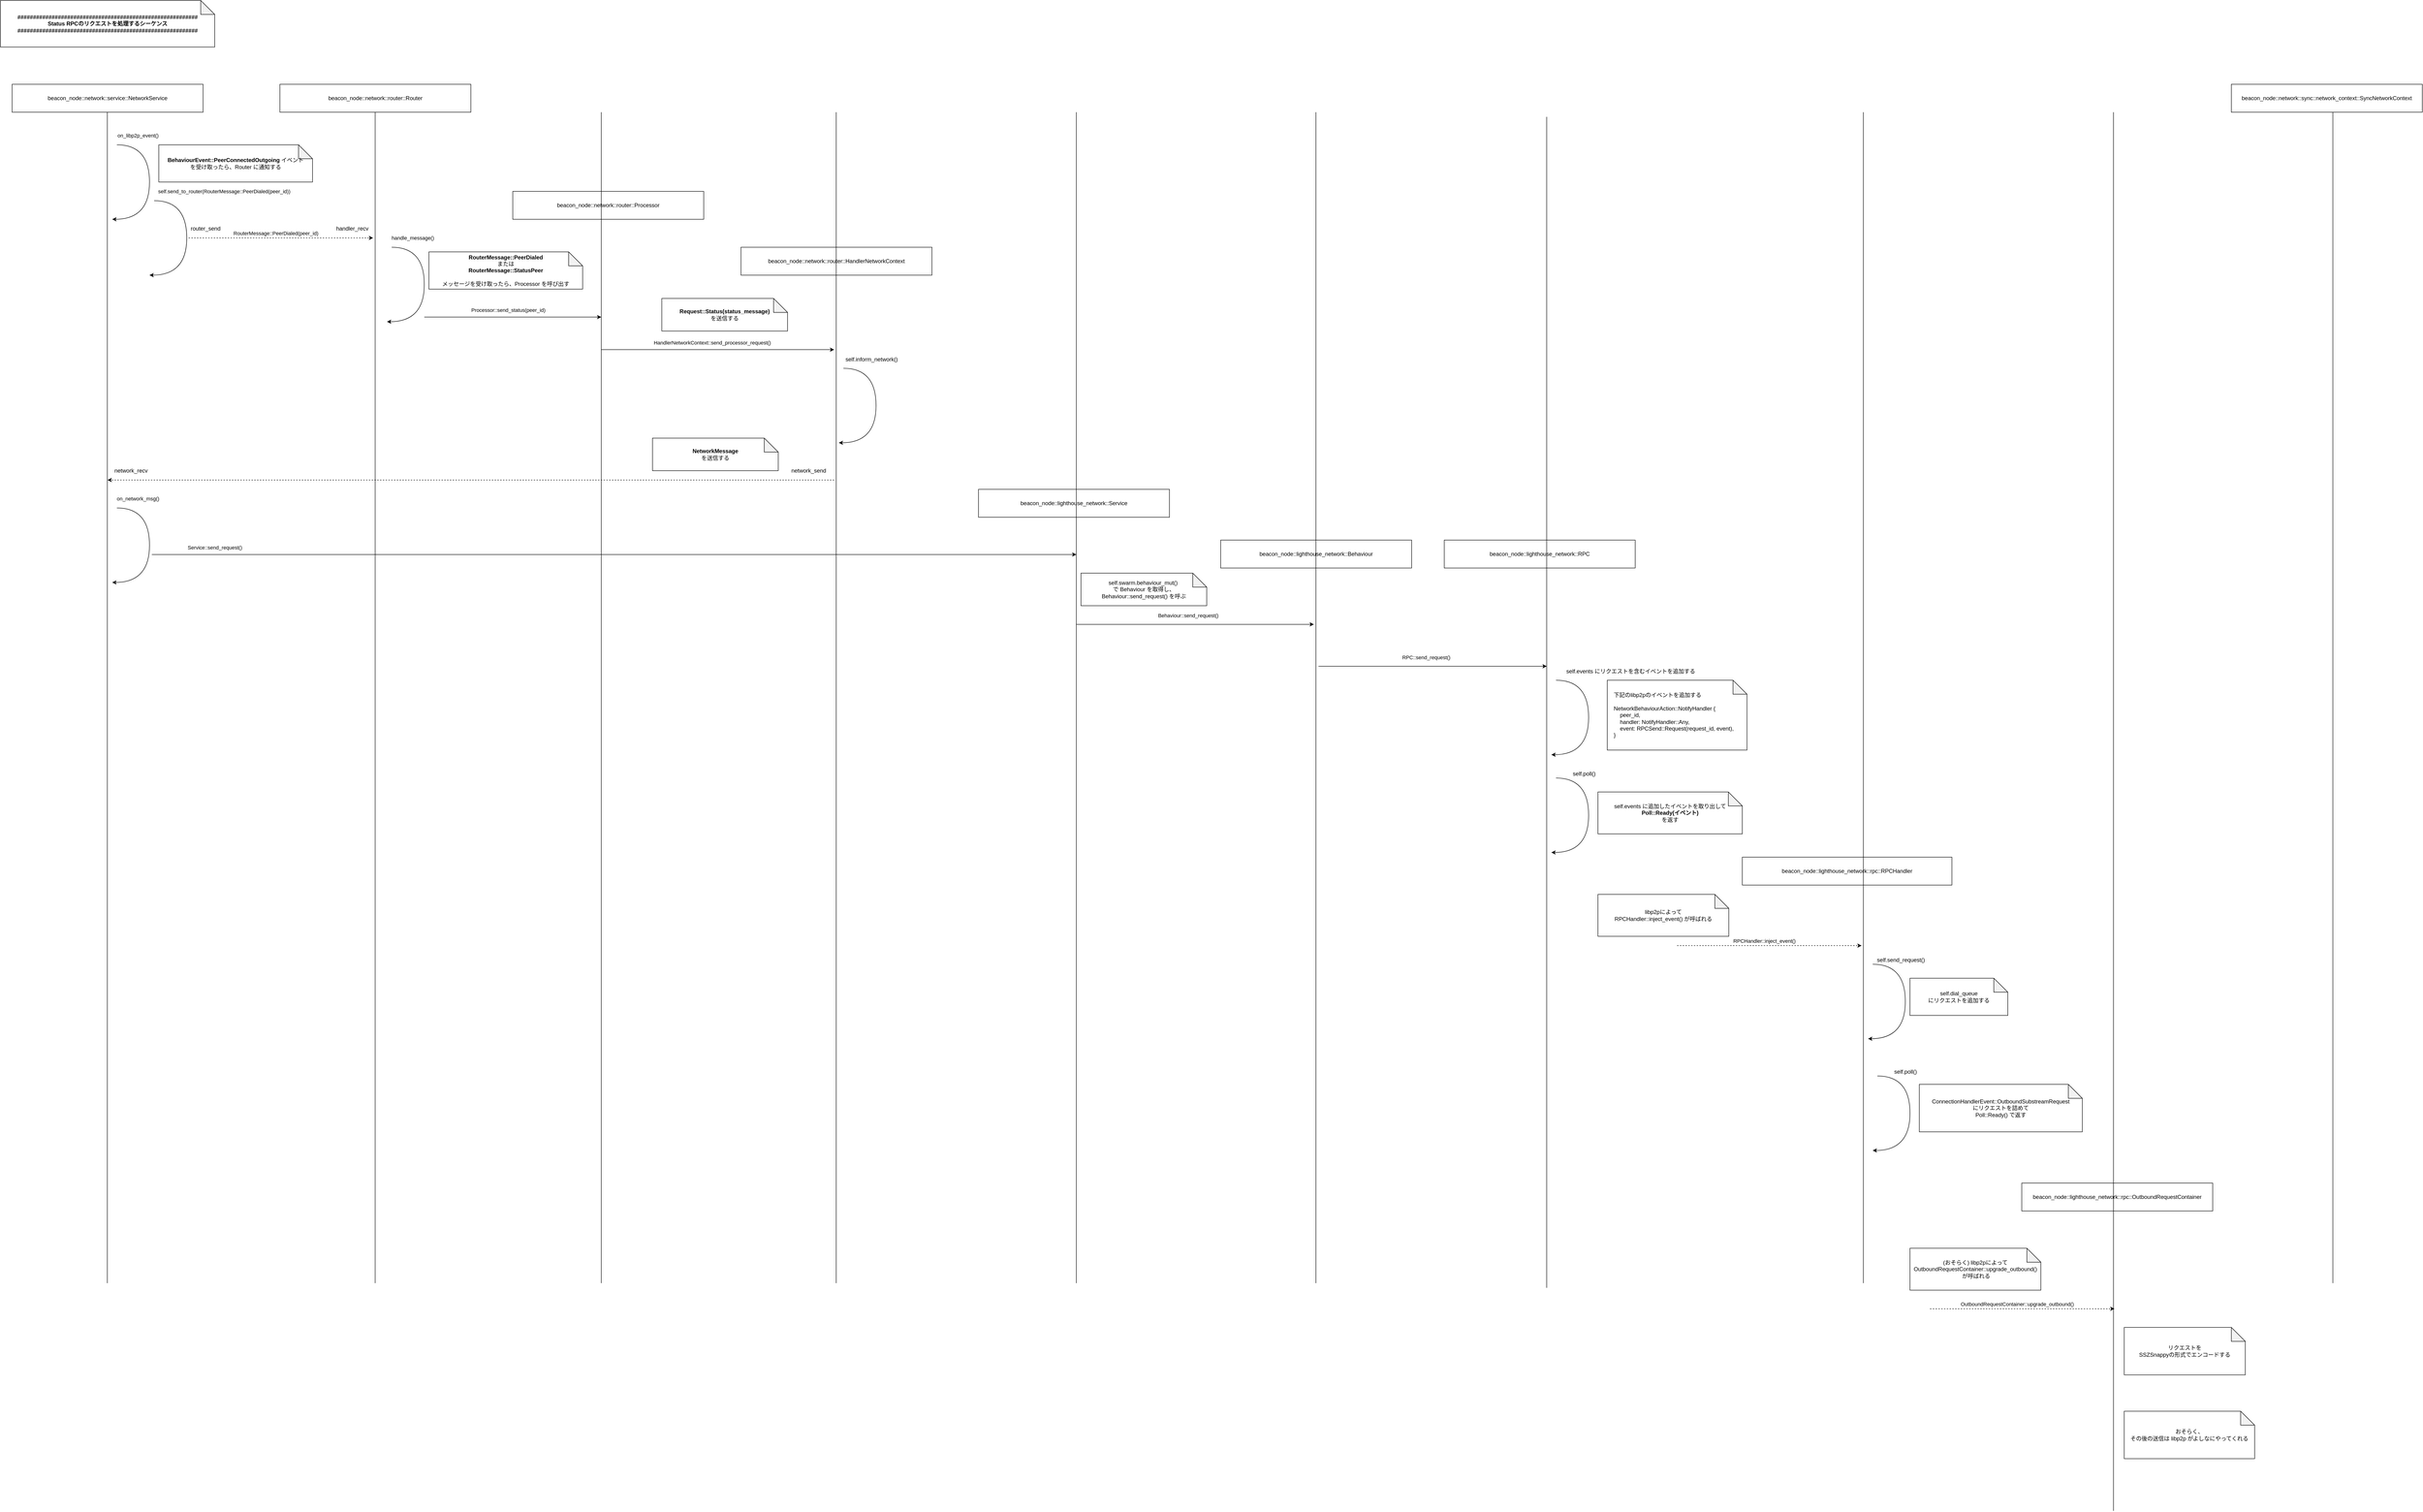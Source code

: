 <mxfile>
    <diagram id="WmQeqPcZGVHwFXoyWa7D" name="Page-1">
        <mxGraphModel dx="961" dy="877" grid="1" gridSize="10" guides="1" tooltips="1" connect="1" arrows="1" fold="1" page="1" pageScale="1" pageWidth="827" pageHeight="1169" background="none" math="0" shadow="0">
            <root>
                <mxCell id="0"/>
                <mxCell id="1" parent="0"/>
                <mxCell id="2" value="##########################################################&lt;br&gt;Status RPCのリクエストを処理するシーケンス&lt;br&gt;##########################################################" style="shape=note;whiteSpace=wrap;html=1;backgroundOutline=1;darkOpacity=0.05;fontStyle=1" parent="1" vertex="1">
                    <mxGeometry x="10" y="10" width="460" height="100" as="geometry"/>
                </mxCell>
                <mxCell id="3" value="beacon_node::network::router::Router" style="rounded=0;whiteSpace=wrap;html=1;" parent="1" vertex="1">
                    <mxGeometry x="610" y="190" width="410" height="60" as="geometry"/>
                </mxCell>
                <mxCell id="6" value="" style="endArrow=none;html=1;" parent="1" edge="1">
                    <mxGeometry width="50" height="50" relative="1" as="geometry">
                        <mxPoint x="814.5" y="2765" as="sourcePoint"/>
                        <mxPoint x="814.5" y="250" as="targetPoint"/>
                    </mxGeometry>
                </mxCell>
                <mxCell id="10" value="beacon_node::network::router::Processor" style="rounded=0;whiteSpace=wrap;html=1;" parent="1" vertex="1">
                    <mxGeometry x="1110" y="420" width="410" height="60" as="geometry"/>
                </mxCell>
                <mxCell id="11" value="" style="endArrow=none;html=1;" parent="1" edge="1">
                    <mxGeometry width="50" height="50" relative="1" as="geometry">
                        <mxPoint x="1300" y="2765" as="sourcePoint"/>
                        <mxPoint x="1300" y="250" as="targetPoint"/>
                    </mxGeometry>
                </mxCell>
                <mxCell id="15" value="beacon_node::network::router::HandlerNetworkContext" style="rounded=0;whiteSpace=wrap;html=1;" parent="1" vertex="1">
                    <mxGeometry x="1600" y="540" width="410" height="60" as="geometry"/>
                </mxCell>
                <mxCell id="16" value="" style="endArrow=none;html=1;" parent="1" edge="1">
                    <mxGeometry width="50" height="50" relative="1" as="geometry">
                        <mxPoint x="1804.47" y="2765" as="sourcePoint"/>
                        <mxPoint x="1804.47" y="250" as="targetPoint"/>
                    </mxGeometry>
                </mxCell>
                <mxCell id="24" value="beacon_node::lighthouse_network::Service" style="rounded=0;whiteSpace=wrap;html=1;" parent="1" vertex="1">
                    <mxGeometry x="2110" y="1060" width="410" height="60" as="geometry"/>
                </mxCell>
                <mxCell id="29" value="" style="curved=1;endArrow=classic;html=1;" parent="1" edge="1">
                    <mxGeometry width="50" height="50" relative="1" as="geometry">
                        <mxPoint x="1820" y="800" as="sourcePoint"/>
                        <mxPoint x="1810" y="960" as="targetPoint"/>
                        <Array as="points">
                            <mxPoint x="1890" y="800"/>
                            <mxPoint x="1890" y="960"/>
                        </Array>
                    </mxGeometry>
                </mxCell>
                <mxCell id="30" value="&lt;span style=&quot;font-size: 12px&quot;&gt;self.inform_network&lt;/span&gt;&lt;span style=&quot;font-size: 12px&quot;&gt;()&lt;/span&gt;" style="edgeLabel;html=1;align=center;verticalAlign=middle;resizable=0;points=[];" parent="29" vertex="1" connectable="0">
                    <mxGeometry x="0.073" relative="1" as="geometry">
                        <mxPoint x="-10" y="-116" as="offset"/>
                    </mxGeometry>
                </mxCell>
                <mxCell id="35" value="beacon_node::lighthouse_network::Behaviour" style="rounded=0;whiteSpace=wrap;html=1;" parent="1" vertex="1">
                    <mxGeometry x="2630" y="1169" width="410" height="60" as="geometry"/>
                </mxCell>
                <mxCell id="36" value="" style="endArrow=classic;html=1;dashed=1;" parent="1" edge="1">
                    <mxGeometry width="50" height="50" relative="1" as="geometry">
                        <mxPoint x="1800" y="1040" as="sourcePoint"/>
                        <mxPoint x="240" y="1040" as="targetPoint"/>
                    </mxGeometry>
                </mxCell>
                <mxCell id="39" value="" style="endArrow=none;html=1;" parent="1" edge="1">
                    <mxGeometry width="50" height="50" relative="1" as="geometry">
                        <mxPoint x="2834.47" y="2765" as="sourcePoint"/>
                        <mxPoint x="2834.47" y="250" as="targetPoint"/>
                    </mxGeometry>
                </mxCell>
                <mxCell id="47" value="" style="endArrow=classic;html=1;exitX=1;exitY=0.5;exitDx=0;exitDy=0;" parent="1" edge="1">
                    <mxGeometry width="50" height="50" relative="1" as="geometry">
                        <mxPoint x="2320.0" y="1350" as="sourcePoint"/>
                        <mxPoint x="2830" y="1350.05" as="targetPoint"/>
                    </mxGeometry>
                </mxCell>
                <mxCell id="122" value="Behaviour::send_request()" style="edgeLabel;html=1;align=center;verticalAlign=middle;resizable=0;points=[];" vertex="1" connectable="0" parent="47">
                    <mxGeometry x="-0.143" y="-1" relative="1" as="geometry">
                        <mxPoint x="21" y="-20" as="offset"/>
                    </mxGeometry>
                </mxCell>
                <mxCell id="48" value="beacon_node::lighthouse_network::RPC" style="rounded=0;whiteSpace=wrap;html=1;" parent="1" vertex="1">
                    <mxGeometry x="3110" y="1169" width="410" height="60" as="geometry"/>
                </mxCell>
                <mxCell id="49" value="" style="endArrow=none;html=1;" parent="1" edge="1">
                    <mxGeometry width="50" height="50" relative="1" as="geometry">
                        <mxPoint x="3330" y="2775" as="sourcePoint"/>
                        <mxPoint x="3330" y="260" as="targetPoint"/>
                    </mxGeometry>
                </mxCell>
                <mxCell id="52" value="beacon_node::lighthouse_network::rpc::RPCHandler" style="rounded=0;whiteSpace=wrap;html=1;" parent="1" vertex="1">
                    <mxGeometry x="3750" y="1850" width="450" height="60" as="geometry"/>
                </mxCell>
                <mxCell id="55" value="" style="endArrow=none;html=1;" parent="1" edge="1">
                    <mxGeometry width="50" height="50" relative="1" as="geometry">
                        <mxPoint x="4010" y="2765" as="sourcePoint"/>
                        <mxPoint x="4010" y="250" as="targetPoint"/>
                    </mxGeometry>
                </mxCell>
                <mxCell id="67" value="beacon_node::lighthouse_network::rpc::OutboundRequestContainer" style="rounded=0;whiteSpace=wrap;html=1;" parent="1" vertex="1">
                    <mxGeometry x="4350" y="2550" width="410" height="60" as="geometry"/>
                </mxCell>
                <mxCell id="70" value="" style="endArrow=none;html=1;" parent="1" edge="1">
                    <mxGeometry width="50" height="50" relative="1" as="geometry">
                        <mxPoint x="4547" y="3254" as="sourcePoint"/>
                        <mxPoint x="4547" y="250" as="targetPoint"/>
                    </mxGeometry>
                </mxCell>
                <mxCell id="75" value="beacon_node::network::sync::network_context::SyncNetworkContext" style="rounded=0;whiteSpace=wrap;html=1;" parent="1" vertex="1">
                    <mxGeometry x="4800" y="190" width="410" height="60" as="geometry"/>
                </mxCell>
                <mxCell id="76" value="" style="endArrow=none;html=1;" parent="1" edge="1">
                    <mxGeometry width="50" height="50" relative="1" as="geometry">
                        <mxPoint x="5018" y="2765" as="sourcePoint"/>
                        <mxPoint x="5018" y="250" as="targetPoint"/>
                    </mxGeometry>
                </mxCell>
                <mxCell id="82" value="beacon_node::network::service::NetworkService" style="rounded=0;whiteSpace=wrap;html=1;" vertex="1" parent="1">
                    <mxGeometry x="35" y="190" width="410" height="60" as="geometry"/>
                </mxCell>
                <mxCell id="83" value="" style="endArrow=none;html=1;" edge="1" parent="1">
                    <mxGeometry width="50" height="50" relative="1" as="geometry">
                        <mxPoint x="239.5" y="2765" as="sourcePoint"/>
                        <mxPoint x="239.5" y="250" as="targetPoint"/>
                    </mxGeometry>
                </mxCell>
                <mxCell id="85" value="" style="curved=1;endArrow=classic;html=1;" edge="1" parent="1">
                    <mxGeometry width="50" height="50" relative="1" as="geometry">
                        <mxPoint x="260" y="320" as="sourcePoint"/>
                        <mxPoint x="250" y="480" as="targetPoint"/>
                        <Array as="points">
                            <mxPoint x="330" y="320"/>
                            <mxPoint x="330" y="480"/>
                        </Array>
                    </mxGeometry>
                </mxCell>
                <mxCell id="86" value="&lt;span style=&quot;color: rgba(0 , 0 , 0 , 0) ; font-family: monospace ; font-size: 0px&quot;&gt;%3CmxGraphModel%3E%3Croot%3E%3CmxCell%20id%3D%220%22%2F%3E%3CmxCell%20id%3D%221%22%20parent%3D%220%22%2F%3E%3CmxCell%20id%3D%222%22%20value%3D%22%22%20style%3D%22curved%3D1%3BendArrow%3Dclassic%3Bhtml%3D1%3B%22%20edge%3D%221%22%20parent%3D%221%22%3E%3CmxGeometry%20width%3D%2250%22%20height%3D%2250%22%20relative%3D%221%22%20as%3D%22geometry%22%3E%3CmxPoint%20x%3D%22740%22%20y%3D%22340%22%20as%3D%22sourcePoint%22%2F%3E%3CmxPoint%20x%3D%22730%22%20y%3D%22500%22%20as%3D%22targetPoint%22%2F%3E%3CArray%20as%3D%22points%22%3E%3CmxPoint%20x%3D%22810%22%20y%3D%22340%22%2F%3E%3CmxPoint%20x%3D%22810%22%20y%3D%22500%22%2F%3E%3C%2FArray%3E%3C%2FmxGeometry%3E%3C%2FmxCell%3E%3CmxCell%20id%3D%223%22%20value%3D%22handle_rpc_request()%22%20style%3D%22edgeLabel%3Bhtml%3D1%3Balign%3Dcenter%3BverticalAlign%3Dmiddle%3Bresizable%3D0%3Bpoints%3D%5B%5D%3B%22%20vertex%3D%221%22%20connectable%3D%220%22%20parent%3D%222%22%3E%3CmxGeometry%20x%3D%220.073%22%20relative%3D%221%22%20as%3D%22geometry%22%3E%3CmxPoint%20x%3D%22-10%22%20y%3D%22-106%22%20as%3D%22offset%22%2F%3E%3C%2FmxGeometry%3E%3C%2FmxCell%3E%3C%2Froot%3E%3C%2FmxGraphModel%3&lt;/span&gt;&lt;font color=&quot;rgba(0, 0, 0, 0)&quot; face=&quot;monospace&quot;&gt;&lt;span style=&quot;font-size: 0px&quot;&gt;on_libp2p_event&lt;/span&gt;&lt;/font&gt;" style="edgeLabel;html=1;align=center;verticalAlign=middle;resizable=0;points=[];" vertex="1" connectable="0" parent="85">
                    <mxGeometry x="0.073" relative="1" as="geometry">
                        <mxPoint x="-10" y="-106" as="offset"/>
                    </mxGeometry>
                </mxCell>
                <mxCell id="88" value="on_libp2p_event()" style="edgeLabel;html=1;align=center;verticalAlign=middle;resizable=0;points=[];" vertex="1" connectable="0" parent="85">
                    <mxGeometry x="-0.71" y="-12" relative="1" as="geometry">
                        <mxPoint y="-32" as="offset"/>
                    </mxGeometry>
                </mxCell>
                <mxCell id="89" value="BehaviourEvent::PeerConnectedOutgoing&lt;span style=&quot;font-weight: normal&quot;&gt; イベント&lt;br&gt;を受け取ったら、Router に通知する&lt;br&gt;&lt;/span&gt;" style="shape=note;whiteSpace=wrap;html=1;backgroundOutline=1;darkOpacity=0.05;fontStyle=1" vertex="1" parent="1">
                    <mxGeometry x="350" y="320" width="330" height="80" as="geometry"/>
                </mxCell>
                <mxCell id="90" value="" style="curved=1;endArrow=classic;html=1;" edge="1" parent="1">
                    <mxGeometry width="50" height="50" relative="1" as="geometry">
                        <mxPoint x="340" y="440" as="sourcePoint"/>
                        <mxPoint x="330" y="600" as="targetPoint"/>
                        <Array as="points">
                            <mxPoint x="410" y="440"/>
                            <mxPoint x="410" y="600"/>
                        </Array>
                    </mxGeometry>
                </mxCell>
                <mxCell id="91" value="&lt;span style=&quot;color: rgba(0 , 0 , 0 , 0) ; font-family: monospace ; font-size: 0px&quot;&gt;%3CmxGraphModel%3E%3Croot%3E%3CmxCell%20id%3D%220%22%2F%3E%3CmxCell%20id%3D%221%22%20parent%3D%220%22%2F%3E%3CmxCell%20id%3D%222%22%20value%3D%22%22%20style%3D%22curved%3D1%3BendArrow%3Dclassic%3Bhtml%3D1%3B%22%20edge%3D%221%22%20parent%3D%221%22%3E%3CmxGeometry%20width%3D%2250%22%20height%3D%2250%22%20relative%3D%221%22%20as%3D%22geometry%22%3E%3CmxPoint%20x%3D%22740%22%20y%3D%22340%22%20as%3D%22sourcePoint%22%2F%3E%3CmxPoint%20x%3D%22730%22%20y%3D%22500%22%20as%3D%22targetPoint%22%2F%3E%3CArray%20as%3D%22points%22%3E%3CmxPoint%20x%3D%22810%22%20y%3D%22340%22%2F%3E%3CmxPoint%20x%3D%22810%22%20y%3D%22500%22%2F%3E%3C%2FArray%3E%3C%2FmxGeometry%3E%3C%2FmxCell%3E%3CmxCell%20id%3D%223%22%20value%3D%22handle_rpc_request()%22%20style%3D%22edgeLabel%3Bhtml%3D1%3Balign%3Dcenter%3BverticalAlign%3Dmiddle%3Bresizable%3D0%3Bpoints%3D%5B%5D%3B%22%20vertex%3D%221%22%20connectable%3D%220%22%20parent%3D%222%22%3E%3CmxGeometry%20x%3D%220.073%22%20relative%3D%221%22%20as%3D%22geometry%22%3E%3CmxPoint%20x%3D%22-10%22%20y%3D%22-106%22%20as%3D%22offset%22%2F%3E%3C%2FmxGeometry%3E%3C%2FmxCell%3E%3C%2Froot%3E%3C%2FmxGraphModel%3&lt;/span&gt;&lt;font color=&quot;rgba(0, 0, 0, 0)&quot; face=&quot;monospace&quot;&gt;&lt;span style=&quot;font-size: 0px&quot;&gt;on_libp2p_event&lt;/span&gt;&lt;/font&gt;" style="edgeLabel;html=1;align=center;verticalAlign=middle;resizable=0;points=[];" vertex="1" connectable="0" parent="90">
                    <mxGeometry x="0.073" relative="1" as="geometry">
                        <mxPoint x="-10" y="-106" as="offset"/>
                    </mxGeometry>
                </mxCell>
                <mxCell id="92" value="self.send_to_router(RouterMessage::PeerDialed(peer_id))" style="edgeLabel;html=1;align=center;verticalAlign=middle;resizable=0;points=[];" vertex="1" connectable="0" parent="90">
                    <mxGeometry x="-0.71" y="-12" relative="1" as="geometry">
                        <mxPoint x="105" y="-32" as="offset"/>
                    </mxGeometry>
                </mxCell>
                <mxCell id="95" value="" style="curved=1;endArrow=classic;html=1;" edge="1" parent="1">
                    <mxGeometry width="50" height="50" relative="1" as="geometry">
                        <mxPoint x="850" y="540" as="sourcePoint"/>
                        <mxPoint x="840" y="700" as="targetPoint"/>
                        <Array as="points">
                            <mxPoint x="920" y="540"/>
                            <mxPoint x="920" y="700"/>
                        </Array>
                    </mxGeometry>
                </mxCell>
                <mxCell id="96" value="&lt;span style=&quot;color: rgba(0 , 0 , 0 , 0) ; font-family: monospace ; font-size: 0px&quot;&gt;%3CmxGraphModel%3E%3Croot%3E%3CmxCell%20id%3D%220%22%2F%3E%3CmxCell%20id%3D%221%22%20parent%3D%220%22%2F%3E%3CmxCell%20id%3D%222%22%20value%3D%22%22%20style%3D%22curved%3D1%3BendArrow%3Dclassic%3Bhtml%3D1%3B%22%20edge%3D%221%22%20parent%3D%221%22%3E%3CmxGeometry%20width%3D%2250%22%20height%3D%2250%22%20relative%3D%221%22%20as%3D%22geometry%22%3E%3CmxPoint%20x%3D%22740%22%20y%3D%22340%22%20as%3D%22sourcePoint%22%2F%3E%3CmxPoint%20x%3D%22730%22%20y%3D%22500%22%20as%3D%22targetPoint%22%2F%3E%3CArray%20as%3D%22points%22%3E%3CmxPoint%20x%3D%22810%22%20y%3D%22340%22%2F%3E%3CmxPoint%20x%3D%22810%22%20y%3D%22500%22%2F%3E%3C%2FArray%3E%3C%2FmxGeometry%3E%3C%2FmxCell%3E%3CmxCell%20id%3D%223%22%20value%3D%22handle_rpc_request()%22%20style%3D%22edgeLabel%3Bhtml%3D1%3Balign%3Dcenter%3BverticalAlign%3Dmiddle%3Bresizable%3D0%3Bpoints%3D%5B%5D%3B%22%20vertex%3D%221%22%20connectable%3D%220%22%20parent%3D%222%22%3E%3CmxGeometry%20x%3D%220.073%22%20relative%3D%221%22%20as%3D%22geometry%22%3E%3CmxPoint%20x%3D%22-10%22%20y%3D%22-106%22%20as%3D%22offset%22%2F%3E%3C%2FmxGeometry%3E%3C%2FmxCell%3E%3C%2Froot%3E%3C%2FmxGraphModel%3&lt;/span&gt;&lt;font color=&quot;rgba(0, 0, 0, 0)&quot; face=&quot;monospace&quot;&gt;&lt;span style=&quot;font-size: 0px&quot;&gt;on_libp2p_event&lt;/span&gt;&lt;/font&gt;" style="edgeLabel;html=1;align=center;verticalAlign=middle;resizable=0;points=[];" vertex="1" connectable="0" parent="95">
                    <mxGeometry x="0.073" relative="1" as="geometry">
                        <mxPoint x="-10" y="-106" as="offset"/>
                    </mxGeometry>
                </mxCell>
                <mxCell id="97" value="handle_message()" style="edgeLabel;html=1;align=center;verticalAlign=middle;resizable=0;points=[];" vertex="1" connectable="0" parent="95">
                    <mxGeometry x="-0.71" y="-12" relative="1" as="geometry">
                        <mxPoint y="-32" as="offset"/>
                    </mxGeometry>
                </mxCell>
                <mxCell id="98" value="RouterMessage::PeerDialed&lt;br&gt;&lt;span style=&quot;font-weight: normal&quot;&gt;または&lt;/span&gt;&lt;br&gt; RouterMessage::StatusPeer&lt;br&gt;&lt;span style=&quot;font-weight: normal&quot;&gt;&lt;br&gt;&lt;/span&gt;&lt;span style=&quot;font-weight: normal&quot;&gt;メッセージを&lt;/span&gt;&lt;span style=&quot;font-weight: normal&quot;&gt;受け取ったら、Processor を呼び出す&lt;/span&gt;" style="shape=note;whiteSpace=wrap;html=1;backgroundOutline=1;darkOpacity=0.05;fontStyle=1" vertex="1" parent="1">
                    <mxGeometry x="930" y="550" width="330" height="80" as="geometry"/>
                </mxCell>
                <mxCell id="100" value="" style="endArrow=classic;html=1;" edge="1" parent="1">
                    <mxGeometry width="50" height="50" relative="1" as="geometry">
                        <mxPoint x="920" y="690" as="sourcePoint"/>
                        <mxPoint x="1300" y="690" as="targetPoint"/>
                    </mxGeometry>
                </mxCell>
                <mxCell id="101" value="Processor::send_status(peer_id)" style="edgeLabel;html=1;align=center;verticalAlign=middle;resizable=0;points=[];" vertex="1" connectable="0" parent="100">
                    <mxGeometry x="-0.037" y="1" relative="1" as="geometry">
                        <mxPoint x="-3" y="-14" as="offset"/>
                    </mxGeometry>
                </mxCell>
                <mxCell id="102" value="&lt;font color=&quot;rgba(0, 0, 0, 0)&quot; face=&quot;monospace&quot;&gt;&lt;span style=&quot;font-size: 0px&quot;&gt;ha&lt;/span&gt;&lt;/font&gt;" style="edgeLabel;html=1;align=center;verticalAlign=middle;resizable=0;points=[];" vertex="1" connectable="0" parent="1">
                    <mxGeometry x="780" y="470" as="geometry">
                        <mxPoint x="-5" y="3" as="offset"/>
                    </mxGeometry>
                </mxCell>
                <mxCell id="103" value="handler_recv" style="text;html=1;align=center;verticalAlign=middle;resizable=0;points=[];autosize=1;strokeColor=none;fillColor=none;" vertex="1" parent="1">
                    <mxGeometry x="720" y="490" width="90" height="20" as="geometry"/>
                </mxCell>
                <mxCell id="104" value="router_send" style="text;html=1;align=center;verticalAlign=middle;resizable=0;points=[];autosize=1;strokeColor=none;fillColor=none;" vertex="1" parent="1">
                    <mxGeometry x="410" y="490" width="80" height="20" as="geometry"/>
                </mxCell>
                <mxCell id="108" value="" style="endArrow=classic;html=1;dashed=1;" edge="1" parent="1">
                    <mxGeometry width="50" height="50" relative="1" as="geometry">
                        <mxPoint x="414" y="520" as="sourcePoint"/>
                        <mxPoint x="810" y="520" as="targetPoint"/>
                    </mxGeometry>
                </mxCell>
                <mxCell id="109" value="RouterMessage::PeerDialed(peer_id)" style="edgeLabel;html=1;align=center;verticalAlign=middle;resizable=0;points=[];" vertex="1" connectable="0" parent="108">
                    <mxGeometry x="-0.574" relative="1" as="geometry">
                        <mxPoint x="102" y="-10" as="offset"/>
                    </mxGeometry>
                </mxCell>
                <mxCell id="110" value="" style="endArrow=classic;html=1;" edge="1" parent="1">
                    <mxGeometry width="50" height="50" relative="1" as="geometry">
                        <mxPoint x="1300" y="760" as="sourcePoint"/>
                        <mxPoint x="1800" y="760" as="targetPoint"/>
                    </mxGeometry>
                </mxCell>
                <mxCell id="111" value="HandlerNetworkContext::send_processor_request()" style="edgeLabel;html=1;align=center;verticalAlign=middle;resizable=0;points=[];" vertex="1" connectable="0" parent="110">
                    <mxGeometry x="-0.037" y="1" relative="1" as="geometry">
                        <mxPoint x="-3" y="-14" as="offset"/>
                    </mxGeometry>
                </mxCell>
                <mxCell id="112" value="Request::Status(status_message)&lt;br&gt;&lt;span style=&quot;font-weight: normal&quot;&gt;を送信する&lt;/span&gt;" style="shape=note;whiteSpace=wrap;html=1;backgroundOutline=1;darkOpacity=0.05;fontStyle=1" vertex="1" parent="1">
                    <mxGeometry x="1430" y="650" width="270" height="70" as="geometry"/>
                </mxCell>
                <mxCell id="113" value="network_send" style="text;html=1;align=center;verticalAlign=middle;resizable=0;points=[];autosize=1;strokeColor=none;fillColor=none;" vertex="1" parent="1">
                    <mxGeometry x="1700" y="1010" width="90" height="20" as="geometry"/>
                </mxCell>
                <mxCell id="114" value="network_recv" style="text;html=1;align=center;verticalAlign=middle;resizable=0;points=[];autosize=1;strokeColor=none;fillColor=none;" vertex="1" parent="1">
                    <mxGeometry x="245" y="1010" width="90" height="20" as="geometry"/>
                </mxCell>
                <mxCell id="115" value="NetworkMessage&lt;br&gt;&lt;span style=&quot;font-weight: normal&quot;&gt;を送信する&lt;/span&gt;" style="shape=note;whiteSpace=wrap;html=1;backgroundOutline=1;darkOpacity=0.05;fontStyle=1" vertex="1" parent="1">
                    <mxGeometry x="1410" y="950" width="270" height="70" as="geometry"/>
                </mxCell>
                <mxCell id="116" value="" style="curved=1;endArrow=classic;html=1;" edge="1" parent="1">
                    <mxGeometry width="50" height="50" relative="1" as="geometry">
                        <mxPoint x="260" y="1100" as="sourcePoint"/>
                        <mxPoint x="250" y="1260" as="targetPoint"/>
                        <Array as="points">
                            <mxPoint x="330" y="1100"/>
                            <mxPoint x="330" y="1260"/>
                        </Array>
                    </mxGeometry>
                </mxCell>
                <mxCell id="117" value="&lt;span style=&quot;color: rgba(0 , 0 , 0 , 0) ; font-family: monospace ; font-size: 0px&quot;&gt;%3CmxGraphModel%3E%3Croot%3E%3CmxCell%20id%3D%220%22%2F%3E%3CmxCell%20id%3D%221%22%20parent%3D%220%22%2F%3E%3CmxCell%20id%3D%222%22%20value%3D%22%22%20style%3D%22curved%3D1%3BendArrow%3Dclassic%3Bhtml%3D1%3B%22%20edge%3D%221%22%20parent%3D%221%22%3E%3CmxGeometry%20width%3D%2250%22%20height%3D%2250%22%20relative%3D%221%22%20as%3D%22geometry%22%3E%3CmxPoint%20x%3D%22740%22%20y%3D%22340%22%20as%3D%22sourcePoint%22%2F%3E%3CmxPoint%20x%3D%22730%22%20y%3D%22500%22%20as%3D%22targetPoint%22%2F%3E%3CArray%20as%3D%22points%22%3E%3CmxPoint%20x%3D%22810%22%20y%3D%22340%22%2F%3E%3CmxPoint%20x%3D%22810%22%20y%3D%22500%22%2F%3E%3C%2FArray%3E%3C%2FmxGeometry%3E%3C%2FmxCell%3E%3CmxCell%20id%3D%223%22%20value%3D%22handle_rpc_request()%22%20style%3D%22edgeLabel%3Bhtml%3D1%3Balign%3Dcenter%3BverticalAlign%3Dmiddle%3Bresizable%3D0%3Bpoints%3D%5B%5D%3B%22%20vertex%3D%221%22%20connectable%3D%220%22%20parent%3D%222%22%3E%3CmxGeometry%20x%3D%220.073%22%20relative%3D%221%22%20as%3D%22geometry%22%3E%3CmxPoint%20x%3D%22-10%22%20y%3D%22-106%22%20as%3D%22offset%22%2F%3E%3C%2FmxGeometry%3E%3C%2FmxCell%3E%3C%2Froot%3E%3C%2FmxGraphModel%3&lt;/span&gt;&lt;font color=&quot;rgba(0, 0, 0, 0)&quot; face=&quot;monospace&quot;&gt;&lt;span style=&quot;font-size: 0px&quot;&gt;on_libp2p_event&lt;/span&gt;&lt;/font&gt;" style="edgeLabel;html=1;align=center;verticalAlign=middle;resizable=0;points=[];" vertex="1" connectable="0" parent="116">
                    <mxGeometry x="0.073" relative="1" as="geometry">
                        <mxPoint x="-10" y="-106" as="offset"/>
                    </mxGeometry>
                </mxCell>
                <mxCell id="118" value="on_network_msg()" style="edgeLabel;html=1;align=center;verticalAlign=middle;resizable=0;points=[];" vertex="1" connectable="0" parent="116">
                    <mxGeometry x="-0.71" y="-12" relative="1" as="geometry">
                        <mxPoint y="-32" as="offset"/>
                    </mxGeometry>
                </mxCell>
                <mxCell id="119" value="" style="endArrow=none;html=1;" edge="1" parent="1">
                    <mxGeometry width="50" height="50" relative="1" as="geometry">
                        <mxPoint x="2320" y="2765" as="sourcePoint"/>
                        <mxPoint x="2320" y="250" as="targetPoint"/>
                    </mxGeometry>
                </mxCell>
                <mxCell id="120" value="" style="endArrow=classic;html=1;" edge="1" parent="1">
                    <mxGeometry width="50" height="50" relative="1" as="geometry">
                        <mxPoint x="335" y="1200" as="sourcePoint"/>
                        <mxPoint x="2320" y="1200" as="targetPoint"/>
                    </mxGeometry>
                </mxCell>
                <mxCell id="121" value="Service::send_request()" style="edgeLabel;html=1;align=center;verticalAlign=middle;resizable=0;points=[];" vertex="1" connectable="0" parent="120">
                    <mxGeometry x="-0.037" y="1" relative="1" as="geometry">
                        <mxPoint x="-821" y="-14" as="offset"/>
                    </mxGeometry>
                </mxCell>
                <mxCell id="123" value="self.swarm.behaviour_mut()&amp;nbsp;&lt;br&gt;で Behaviour を取得し、&lt;br&gt;Behaviour::send_request() を呼ぶ" style="shape=note;whiteSpace=wrap;html=1;backgroundOutline=1;darkOpacity=0.05;fontStyle=0" vertex="1" parent="1">
                    <mxGeometry x="2330" y="1240" width="270" height="70" as="geometry"/>
                </mxCell>
                <mxCell id="124" value="" style="endArrow=classic;html=1;exitX=1;exitY=0.5;exitDx=0;exitDy=0;" edge="1" parent="1">
                    <mxGeometry width="50" height="50" relative="1" as="geometry">
                        <mxPoint x="2840.0" y="1440" as="sourcePoint"/>
                        <mxPoint x="3330" y="1440" as="targetPoint"/>
                    </mxGeometry>
                </mxCell>
                <mxCell id="125" value="RPC::send_request()" style="edgeLabel;html=1;align=center;verticalAlign=middle;resizable=0;points=[];" vertex="1" connectable="0" parent="124">
                    <mxGeometry x="-0.143" y="-1" relative="1" as="geometry">
                        <mxPoint x="21" y="-20" as="offset"/>
                    </mxGeometry>
                </mxCell>
                <mxCell id="126" value="" style="curved=1;endArrow=classic;html=1;" edge="1" parent="1">
                    <mxGeometry width="50" height="50" relative="1" as="geometry">
                        <mxPoint x="3350" y="1470" as="sourcePoint"/>
                        <mxPoint x="3340" y="1630" as="targetPoint"/>
                        <Array as="points">
                            <mxPoint x="3420" y="1470"/>
                            <mxPoint x="3420" y="1630"/>
                        </Array>
                    </mxGeometry>
                </mxCell>
                <mxCell id="127" value="&lt;span style=&quot;font-size: 12px&quot;&gt;self.events にリクエストを含むイベントを追加する&lt;/span&gt;" style="edgeLabel;html=1;align=center;verticalAlign=middle;resizable=0;points=[];" vertex="1" connectable="0" parent="126">
                    <mxGeometry x="0.073" relative="1" as="geometry">
                        <mxPoint x="90" y="-116" as="offset"/>
                    </mxGeometry>
                </mxCell>
                <mxCell id="128" value="" style="curved=1;endArrow=classic;html=1;" edge="1" parent="1">
                    <mxGeometry width="50" height="50" relative="1" as="geometry">
                        <mxPoint x="3350" y="1680" as="sourcePoint"/>
                        <mxPoint x="3340" y="1840" as="targetPoint"/>
                        <Array as="points">
                            <mxPoint x="3420" y="1680"/>
                            <mxPoint x="3420" y="1840"/>
                        </Array>
                    </mxGeometry>
                </mxCell>
                <mxCell id="129" value="&lt;span style=&quot;font-size: 12px&quot;&gt;self.poll()&lt;/span&gt;" style="edgeLabel;html=1;align=center;verticalAlign=middle;resizable=0;points=[];" vertex="1" connectable="0" parent="128">
                    <mxGeometry x="0.073" relative="1" as="geometry">
                        <mxPoint x="-10" y="-106" as="offset"/>
                    </mxGeometry>
                </mxCell>
                <mxCell id="130" value="下記のlibp2pのイベントを追加する&lt;br&gt;&lt;br&gt;NetworkBehaviourAction::NotifyHandler {&lt;br&gt;&amp;nbsp; &amp;nbsp; peer_id,&lt;br&gt;&amp;nbsp; &amp;nbsp; handler:&amp;nbsp;NotifyHandler::Any,&lt;br&gt;&amp;nbsp; &amp;nbsp;&amp;nbsp;event: RPCSend::Request(request_id, event),&lt;br&gt;}" style="shape=note;whiteSpace=wrap;html=1;backgroundOutline=1;darkOpacity=0.05;fontStyle=0;align=left;spacingLeft=12;" vertex="1" parent="1">
                    <mxGeometry x="3460" y="1470" width="300" height="150" as="geometry"/>
                </mxCell>
                <mxCell id="131" value="self.events に追加したイベントを取り出して&lt;br&gt;&lt;b&gt;Poll::Ready(イベント)&lt;/b&gt;&lt;br&gt;を返す" style="shape=note;whiteSpace=wrap;html=1;backgroundOutline=1;darkOpacity=0.05;fontStyle=0" vertex="1" parent="1">
                    <mxGeometry x="3440" y="1710" width="310" height="90" as="geometry"/>
                </mxCell>
                <mxCell id="132" value="" style="endArrow=classic;html=1;dashed=1;" edge="1" parent="1">
                    <mxGeometry width="50" height="50" relative="1" as="geometry">
                        <mxPoint x="3610" y="2040" as="sourcePoint"/>
                        <mxPoint x="4006" y="2040" as="targetPoint"/>
                    </mxGeometry>
                </mxCell>
                <mxCell id="133" value="RPCHandler::inject_event()" style="edgeLabel;html=1;align=center;verticalAlign=middle;resizable=0;points=[];" vertex="1" connectable="0" parent="132">
                    <mxGeometry x="-0.574" relative="1" as="geometry">
                        <mxPoint x="102" y="-10" as="offset"/>
                    </mxGeometry>
                </mxCell>
                <mxCell id="134" value="libp2pによって&lt;br&gt;RPCHandler::inject_event() が呼ばれる" style="shape=note;whiteSpace=wrap;html=1;backgroundOutline=1;darkOpacity=0.05;fontStyle=0" vertex="1" parent="1">
                    <mxGeometry x="3440" y="1930" width="281" height="90" as="geometry"/>
                </mxCell>
                <mxCell id="135" value="" style="curved=1;endArrow=classic;html=1;" edge="1" parent="1">
                    <mxGeometry width="50" height="50" relative="1" as="geometry">
                        <mxPoint x="4030" y="2080" as="sourcePoint"/>
                        <mxPoint x="4020" y="2240" as="targetPoint"/>
                        <Array as="points">
                            <mxPoint x="4100" y="2080"/>
                            <mxPoint x="4100" y="2240"/>
                        </Array>
                    </mxGeometry>
                </mxCell>
                <mxCell id="136" value="&lt;span style=&quot;font-size: 12px&quot;&gt;self.send_request()&lt;/span&gt;" style="edgeLabel;html=1;align=center;verticalAlign=middle;resizable=0;points=[];" vertex="1" connectable="0" parent="135">
                    <mxGeometry x="0.073" relative="1" as="geometry">
                        <mxPoint x="-10" y="-106" as="offset"/>
                    </mxGeometry>
                </mxCell>
                <mxCell id="137" value="self.dial_queue&lt;br&gt;にリクエストを追加する" style="shape=note;whiteSpace=wrap;html=1;backgroundOutline=1;darkOpacity=0.05;fontStyle=0" vertex="1" parent="1">
                    <mxGeometry x="4110" y="2110" width="210" height="80" as="geometry"/>
                </mxCell>
                <mxCell id="138" value="" style="curved=1;endArrow=classic;html=1;" edge="1" parent="1">
                    <mxGeometry width="50" height="50" relative="1" as="geometry">
                        <mxPoint x="4040" y="2320" as="sourcePoint"/>
                        <mxPoint x="4030" y="2480" as="targetPoint"/>
                        <Array as="points">
                            <mxPoint x="4110" y="2320"/>
                            <mxPoint x="4110" y="2480"/>
                        </Array>
                    </mxGeometry>
                </mxCell>
                <mxCell id="139" value="&lt;span style=&quot;font-size: 12px&quot;&gt;self.poll()&lt;/span&gt;" style="edgeLabel;html=1;align=center;verticalAlign=middle;resizable=0;points=[];" vertex="1" connectable="0" parent="138">
                    <mxGeometry x="0.073" relative="1" as="geometry">
                        <mxPoint x="-10" y="-106" as="offset"/>
                    </mxGeometry>
                </mxCell>
                <mxCell id="140" value="ConnectionHandlerEvent::OutboundSubstreamRequest&lt;br&gt;にリクエストを詰めて&lt;br&gt;Poll::Ready() で返す" style="shape=note;whiteSpace=wrap;html=1;backgroundOutline=1;darkOpacity=0.05;fontStyle=0" vertex="1" parent="1">
                    <mxGeometry x="4130" y="2338" width="350" height="102" as="geometry"/>
                </mxCell>
                <mxCell id="141" value="" style="endArrow=classic;html=1;dashed=1;" edge="1" parent="1">
                    <mxGeometry width="50" height="50" relative="1" as="geometry">
                        <mxPoint x="4153" y="2820" as="sourcePoint"/>
                        <mxPoint x="4549" y="2820" as="targetPoint"/>
                    </mxGeometry>
                </mxCell>
                <mxCell id="142" value="OutboundRequestContainer::upgrade_outbound()" style="edgeLabel;html=1;align=center;verticalAlign=middle;resizable=0;points=[];" vertex="1" connectable="0" parent="141">
                    <mxGeometry x="-0.574" relative="1" as="geometry">
                        <mxPoint x="102" y="-10" as="offset"/>
                    </mxGeometry>
                </mxCell>
                <mxCell id="143" value="(おそらく) libp2pによって&lt;br&gt;OutboundRequestContainer::upgrade_outbound()&lt;br&gt;&amp;nbsp;が呼ばれる" style="shape=note;whiteSpace=wrap;html=1;backgroundOutline=1;darkOpacity=0.05;fontStyle=0" vertex="1" parent="1">
                    <mxGeometry x="4110" y="2690" width="281" height="90" as="geometry"/>
                </mxCell>
                <mxCell id="145" value="リクエストを&lt;br&gt;SSZSnappyの形式でエンコードする" style="shape=note;whiteSpace=wrap;html=1;backgroundOutline=1;darkOpacity=0.05;fontStyle=0" vertex="1" parent="1">
                    <mxGeometry x="4570" y="2860" width="260" height="102" as="geometry"/>
                </mxCell>
                <mxCell id="146" value="おそらく、&lt;br&gt;その後の送信は libp2p がよしなにやってくれる" style="shape=note;whiteSpace=wrap;html=1;backgroundOutline=1;darkOpacity=0.05;fontStyle=0" vertex="1" parent="1">
                    <mxGeometry x="4570" y="3040" width="280" height="102" as="geometry"/>
                </mxCell>
            </root>
        </mxGraphModel>
    </diagram>
</mxfile>